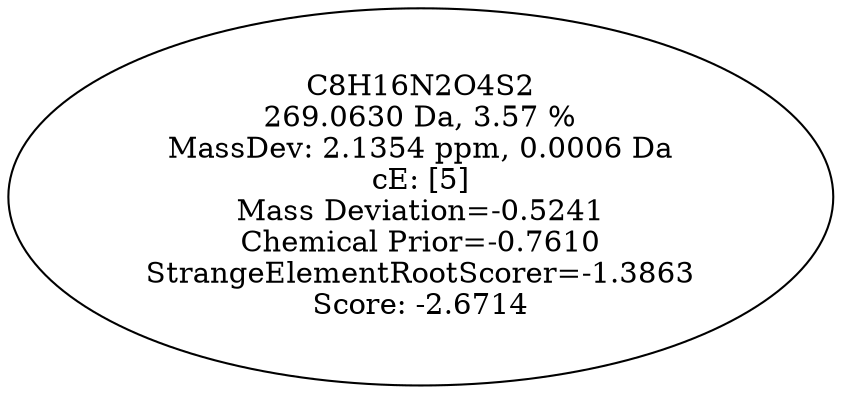 strict digraph {
v1 [label="C8H16N2O4S2\n269.0630 Da, 3.57 %\nMassDev: 2.1354 ppm, 0.0006 Da\ncE: [5]\nMass Deviation=-0.5241\nChemical Prior=-0.7610\nStrangeElementRootScorer=-1.3863\nScore: -2.6714"];
}
